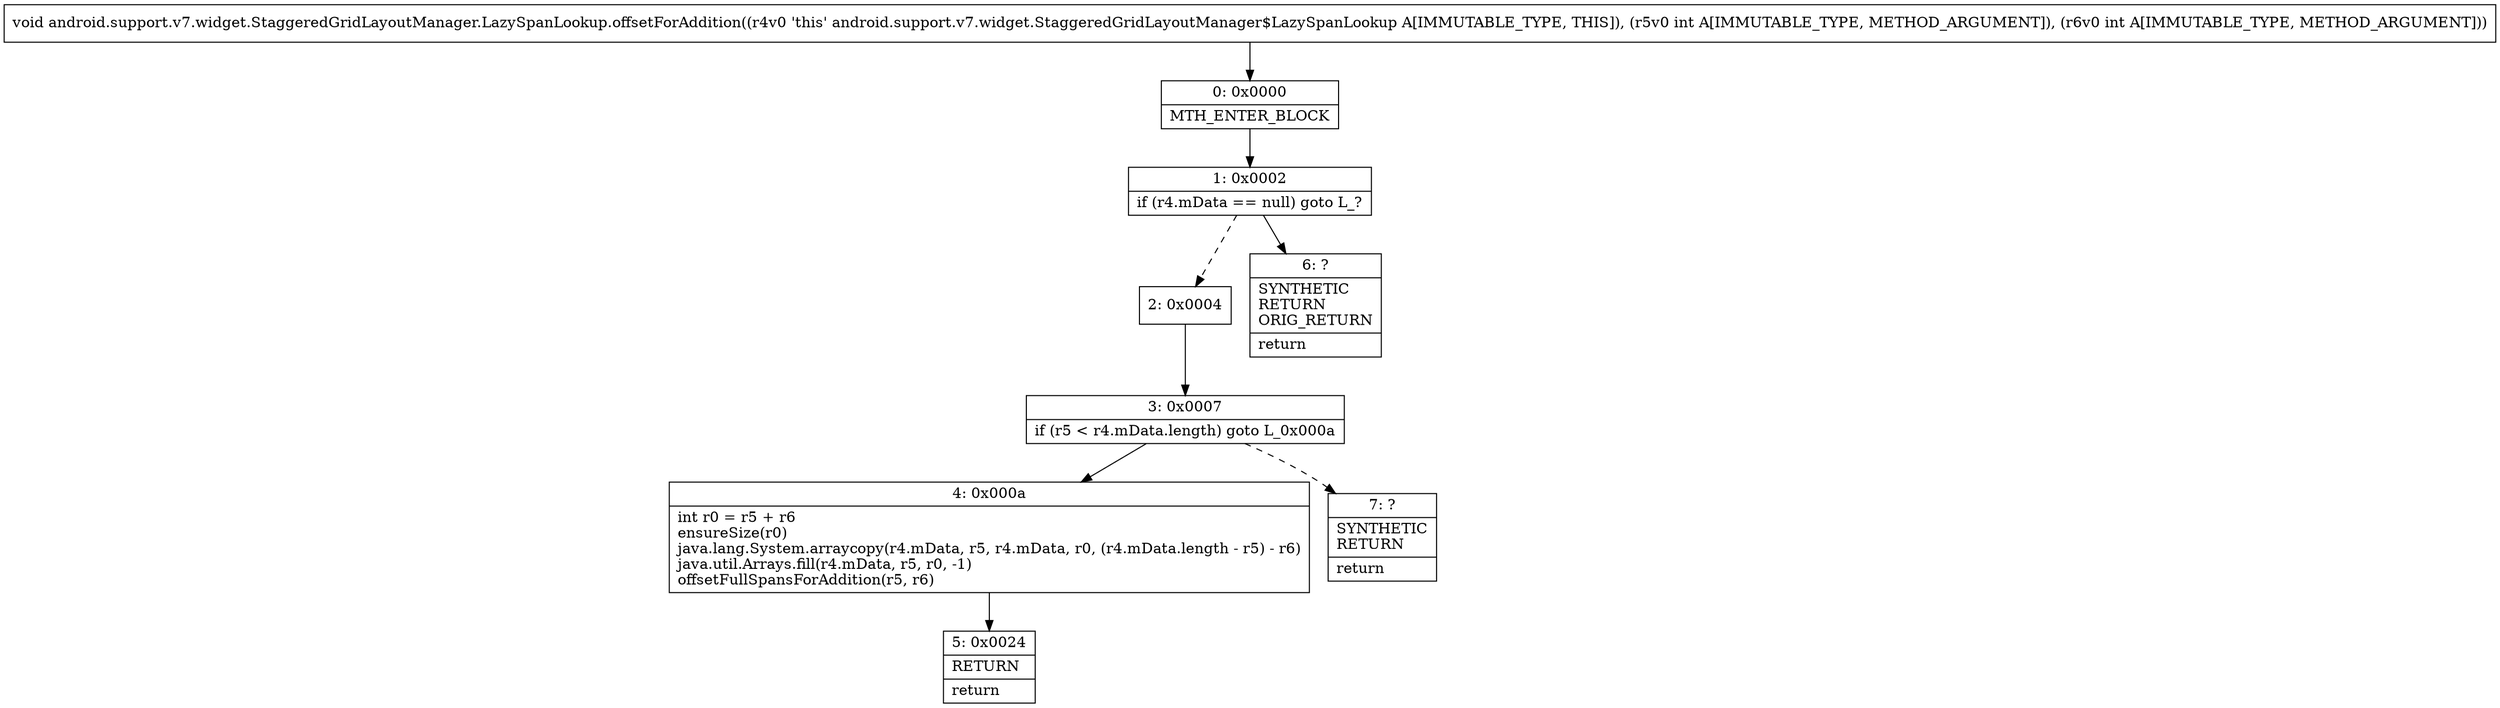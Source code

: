 digraph "CFG forandroid.support.v7.widget.StaggeredGridLayoutManager.LazySpanLookup.offsetForAddition(II)V" {
Node_0 [shape=record,label="{0\:\ 0x0000|MTH_ENTER_BLOCK\l}"];
Node_1 [shape=record,label="{1\:\ 0x0002|if (r4.mData == null) goto L_?\l}"];
Node_2 [shape=record,label="{2\:\ 0x0004}"];
Node_3 [shape=record,label="{3\:\ 0x0007|if (r5 \< r4.mData.length) goto L_0x000a\l}"];
Node_4 [shape=record,label="{4\:\ 0x000a|int r0 = r5 + r6\lensureSize(r0)\ljava.lang.System.arraycopy(r4.mData, r5, r4.mData, r0, (r4.mData.length \- r5) \- r6)\ljava.util.Arrays.fill(r4.mData, r5, r0, \-1)\loffsetFullSpansForAddition(r5, r6)\l}"];
Node_5 [shape=record,label="{5\:\ 0x0024|RETURN\l|return\l}"];
Node_6 [shape=record,label="{6\:\ ?|SYNTHETIC\lRETURN\lORIG_RETURN\l|return\l}"];
Node_7 [shape=record,label="{7\:\ ?|SYNTHETIC\lRETURN\l|return\l}"];
MethodNode[shape=record,label="{void android.support.v7.widget.StaggeredGridLayoutManager.LazySpanLookup.offsetForAddition((r4v0 'this' android.support.v7.widget.StaggeredGridLayoutManager$LazySpanLookup A[IMMUTABLE_TYPE, THIS]), (r5v0 int A[IMMUTABLE_TYPE, METHOD_ARGUMENT]), (r6v0 int A[IMMUTABLE_TYPE, METHOD_ARGUMENT])) }"];
MethodNode -> Node_0;
Node_0 -> Node_1;
Node_1 -> Node_2[style=dashed];
Node_1 -> Node_6;
Node_2 -> Node_3;
Node_3 -> Node_4;
Node_3 -> Node_7[style=dashed];
Node_4 -> Node_5;
}


